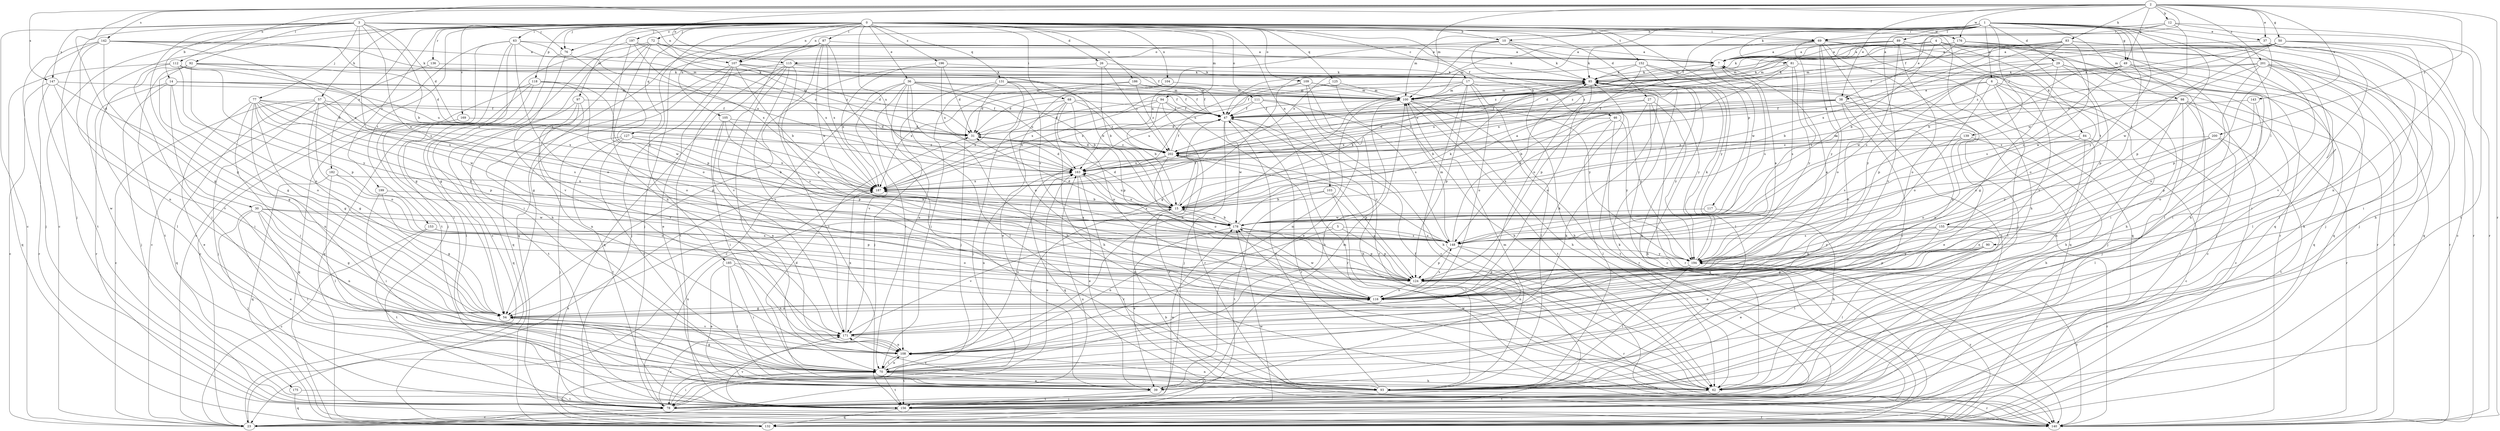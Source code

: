 strict digraph  {
0;
1;
2;
3;
4;
5;
6;
7;
10;
12;
14;
15;
17;
23;
26;
27;
29;
30;
31;
36;
37;
38;
39;
46;
47;
49;
50;
54;
57;
62;
63;
68;
69;
70;
72;
76;
77;
78;
81;
83;
84;
85;
87;
89;
90;
92;
93;
94;
97;
98;
100;
103;
104;
105;
107;
108;
109;
111;
112;
115;
116;
117;
118;
124;
125;
127;
131;
132;
136;
139;
140;
142;
143;
147;
148;
152;
153;
155;
156;
163;
169;
171;
175;
176;
178;
182;
185;
186;
187;
194;
196;
197;
199;
200;
201;
202;
0 -> 10  [label=b];
0 -> 17  [label=c];
0 -> 23  [label=c];
0 -> 26  [label=d];
0 -> 27  [label=d];
0 -> 36  [label=e];
0 -> 46  [label=f];
0 -> 57  [label=h];
0 -> 62  [label=h];
0 -> 63  [label=i];
0 -> 68  [label=i];
0 -> 69  [label=i];
0 -> 72  [label=j];
0 -> 76  [label=j];
0 -> 87  [label=l];
0 -> 94  [label=m];
0 -> 97  [label=m];
0 -> 103  [label=n];
0 -> 104  [label=n];
0 -> 105  [label=n];
0 -> 107  [label=n];
0 -> 109  [label=o];
0 -> 111  [label=o];
0 -> 117  [label=p];
0 -> 118  [label=p];
0 -> 125  [label=q];
0 -> 127  [label=q];
0 -> 131  [label=q];
0 -> 136  [label=r];
0 -> 152  [label=t];
0 -> 153  [label=t];
0 -> 163  [label=u];
0 -> 169  [label=v];
0 -> 175  [label=w];
0 -> 176  [label=w];
0 -> 182  [label=x];
0 -> 185  [label=x];
0 -> 186  [label=x];
0 -> 196  [label=z];
0 -> 197  [label=z];
0 -> 199  [label=z];
1 -> 6  [label=a];
1 -> 10  [label=b];
1 -> 29  [label=d];
1 -> 37  [label=e];
1 -> 49  [label=g];
1 -> 69  [label=i];
1 -> 76  [label=j];
1 -> 81  [label=k];
1 -> 89  [label=l];
1 -> 90  [label=l];
1 -> 98  [label=m];
1 -> 100  [label=m];
1 -> 107  [label=n];
1 -> 124  [label=p];
1 -> 132  [label=q];
1 -> 139  [label=r];
1 -> 155  [label=t];
1 -> 171  [label=v];
1 -> 187  [label=x];
1 -> 194  [label=y];
2 -> 12  [label=b];
2 -> 30  [label=d];
2 -> 37  [label=e];
2 -> 38  [label=e];
2 -> 47  [label=f];
2 -> 49  [label=g];
2 -> 50  [label=g];
2 -> 83  [label=k];
2 -> 92  [label=l];
2 -> 100  [label=m];
2 -> 112  [label=o];
2 -> 115  [label=o];
2 -> 140  [label=r];
2 -> 142  [label=s];
2 -> 143  [label=s];
2 -> 147  [label=s];
2 -> 176  [label=w];
2 -> 200  [label=z];
2 -> 201  [label=z];
3 -> 14  [label=b];
3 -> 15  [label=b];
3 -> 23  [label=c];
3 -> 31  [label=d];
3 -> 54  [label=g];
3 -> 69  [label=i];
3 -> 76  [label=j];
3 -> 77  [label=j];
3 -> 78  [label=j];
3 -> 107  [label=n];
3 -> 147  [label=s];
3 -> 148  [label=s];
3 -> 178  [label=w];
4 -> 7  [label=a];
4 -> 62  [label=h];
4 -> 84  [label=k];
4 -> 85  [label=k];
4 -> 100  [label=m];
4 -> 115  [label=o];
4 -> 116  [label=o];
4 -> 132  [label=q];
4 -> 155  [label=t];
4 -> 178  [label=w];
4 -> 202  [label=z];
5 -> 108  [label=n];
5 -> 124  [label=p];
5 -> 148  [label=s];
5 -> 171  [label=v];
6 -> 23  [label=c];
6 -> 38  [label=e];
6 -> 62  [label=h];
6 -> 78  [label=j];
6 -> 93  [label=l];
6 -> 116  [label=o];
6 -> 163  [label=u];
7 -> 85  [label=k];
7 -> 148  [label=s];
10 -> 7  [label=a];
10 -> 47  [label=f];
10 -> 85  [label=k];
10 -> 116  [label=o];
10 -> 163  [label=u];
10 -> 194  [label=y];
12 -> 38  [label=e];
12 -> 47  [label=f];
12 -> 69  [label=i];
12 -> 108  [label=n];
12 -> 156  [label=t];
12 -> 178  [label=w];
14 -> 47  [label=f];
14 -> 70  [label=i];
14 -> 78  [label=j];
14 -> 100  [label=m];
14 -> 116  [label=o];
14 -> 140  [label=r];
14 -> 163  [label=u];
15 -> 7  [label=a];
15 -> 31  [label=d];
15 -> 47  [label=f];
15 -> 70  [label=i];
15 -> 85  [label=k];
15 -> 163  [label=u];
15 -> 178  [label=w];
17 -> 23  [label=c];
17 -> 31  [label=d];
17 -> 62  [label=h];
17 -> 93  [label=l];
17 -> 100  [label=m];
17 -> 108  [label=n];
17 -> 116  [label=o];
17 -> 124  [label=p];
17 -> 194  [label=y];
23 -> 163  [label=u];
23 -> 178  [label=w];
23 -> 187  [label=x];
26 -> 15  [label=b];
26 -> 54  [label=g];
26 -> 85  [label=k];
26 -> 202  [label=z];
27 -> 15  [label=b];
27 -> 23  [label=c];
27 -> 47  [label=f];
27 -> 140  [label=r];
27 -> 156  [label=t];
27 -> 194  [label=y];
29 -> 54  [label=g];
29 -> 62  [label=h];
29 -> 78  [label=j];
29 -> 85  [label=k];
29 -> 124  [label=p];
29 -> 132  [label=q];
29 -> 194  [label=y];
30 -> 39  [label=e];
30 -> 54  [label=g];
30 -> 78  [label=j];
30 -> 93  [label=l];
30 -> 108  [label=n];
30 -> 124  [label=p];
30 -> 178  [label=w];
31 -> 202  [label=z];
36 -> 15  [label=b];
36 -> 23  [label=c];
36 -> 47  [label=f];
36 -> 62  [label=h];
36 -> 70  [label=i];
36 -> 93  [label=l];
36 -> 100  [label=m];
36 -> 108  [label=n];
36 -> 163  [label=u];
36 -> 171  [label=v];
37 -> 7  [label=a];
37 -> 85  [label=k];
37 -> 93  [label=l];
37 -> 124  [label=p];
37 -> 140  [label=r];
37 -> 171  [label=v];
38 -> 15  [label=b];
38 -> 39  [label=e];
38 -> 47  [label=f];
38 -> 70  [label=i];
38 -> 116  [label=o];
38 -> 187  [label=x];
38 -> 202  [label=z];
39 -> 85  [label=k];
39 -> 100  [label=m];
39 -> 156  [label=t];
46 -> 31  [label=d];
46 -> 93  [label=l];
46 -> 132  [label=q];
46 -> 148  [label=s];
46 -> 194  [label=y];
47 -> 31  [label=d];
47 -> 62  [label=h];
47 -> 78  [label=j];
47 -> 140  [label=r];
47 -> 178  [label=w];
49 -> 15  [label=b];
49 -> 62  [label=h];
49 -> 70  [label=i];
49 -> 85  [label=k];
49 -> 140  [label=r];
49 -> 148  [label=s];
49 -> 178  [label=w];
50 -> 7  [label=a];
50 -> 15  [label=b];
50 -> 23  [label=c];
50 -> 47  [label=f];
50 -> 70  [label=i];
50 -> 100  [label=m];
50 -> 140  [label=r];
50 -> 178  [label=w];
50 -> 202  [label=z];
54 -> 116  [label=o];
54 -> 171  [label=v];
57 -> 23  [label=c];
57 -> 47  [label=f];
57 -> 54  [label=g];
57 -> 78  [label=j];
57 -> 116  [label=o];
57 -> 132  [label=q];
57 -> 148  [label=s];
57 -> 187  [label=x];
62 -> 31  [label=d];
62 -> 47  [label=f];
62 -> 85  [label=k];
62 -> 156  [label=t];
62 -> 178  [label=w];
63 -> 7  [label=a];
63 -> 23  [label=c];
63 -> 54  [label=g];
63 -> 93  [label=l];
63 -> 116  [label=o];
63 -> 156  [label=t];
63 -> 163  [label=u];
63 -> 202  [label=z];
68 -> 47  [label=f];
68 -> 62  [label=h];
68 -> 78  [label=j];
68 -> 116  [label=o];
68 -> 124  [label=p];
68 -> 187  [label=x];
68 -> 202  [label=z];
69 -> 7  [label=a];
69 -> 78  [label=j];
69 -> 85  [label=k];
69 -> 108  [label=n];
69 -> 116  [label=o];
69 -> 132  [label=q];
69 -> 140  [label=r];
69 -> 148  [label=s];
69 -> 178  [label=w];
69 -> 194  [label=y];
70 -> 39  [label=e];
70 -> 54  [label=g];
70 -> 62  [label=h];
70 -> 93  [label=l];
70 -> 108  [label=n];
70 -> 156  [label=t];
70 -> 163  [label=u];
72 -> 7  [label=a];
72 -> 23  [label=c];
72 -> 47  [label=f];
72 -> 62  [label=h];
72 -> 70  [label=i];
72 -> 85  [label=k];
72 -> 108  [label=n];
72 -> 187  [label=x];
76 -> 54  [label=g];
76 -> 124  [label=p];
76 -> 171  [label=v];
77 -> 31  [label=d];
77 -> 39  [label=e];
77 -> 47  [label=f];
77 -> 54  [label=g];
77 -> 70  [label=i];
77 -> 108  [label=n];
77 -> 124  [label=p];
77 -> 178  [label=w];
77 -> 187  [label=x];
77 -> 194  [label=y];
78 -> 23  [label=c];
78 -> 70  [label=i];
78 -> 85  [label=k];
78 -> 140  [label=r];
78 -> 163  [label=u];
78 -> 171  [label=v];
78 -> 187  [label=x];
81 -> 85  [label=k];
81 -> 140  [label=r];
81 -> 148  [label=s];
81 -> 163  [label=u];
81 -> 187  [label=x];
81 -> 194  [label=y];
83 -> 7  [label=a];
83 -> 15  [label=b];
83 -> 62  [label=h];
83 -> 70  [label=i];
83 -> 78  [label=j];
83 -> 100  [label=m];
83 -> 148  [label=s];
83 -> 163  [label=u];
83 -> 187  [label=x];
84 -> 23  [label=c];
84 -> 108  [label=n];
84 -> 116  [label=o];
84 -> 202  [label=z];
85 -> 100  [label=m];
85 -> 116  [label=o];
85 -> 187  [label=x];
87 -> 7  [label=a];
87 -> 78  [label=j];
87 -> 93  [label=l];
87 -> 132  [label=q];
87 -> 156  [label=t];
87 -> 171  [label=v];
87 -> 178  [label=w];
87 -> 187  [label=x];
89 -> 7  [label=a];
89 -> 100  [label=m];
89 -> 116  [label=o];
89 -> 132  [label=q];
89 -> 148  [label=s];
89 -> 171  [label=v];
89 -> 202  [label=z];
90 -> 39  [label=e];
90 -> 93  [label=l];
90 -> 108  [label=n];
90 -> 124  [label=p];
90 -> 194  [label=y];
92 -> 31  [label=d];
92 -> 54  [label=g];
92 -> 85  [label=k];
92 -> 93  [label=l];
92 -> 116  [label=o];
92 -> 156  [label=t];
92 -> 187  [label=x];
93 -> 47  [label=f];
93 -> 78  [label=j];
93 -> 100  [label=m];
93 -> 108  [label=n];
93 -> 140  [label=r];
93 -> 171  [label=v];
93 -> 202  [label=z];
94 -> 15  [label=b];
94 -> 31  [label=d];
94 -> 47  [label=f];
94 -> 62  [label=h];
94 -> 140  [label=r];
94 -> 187  [label=x];
97 -> 47  [label=f];
97 -> 108  [label=n];
97 -> 132  [label=q];
97 -> 156  [label=t];
97 -> 171  [label=v];
98 -> 23  [label=c];
98 -> 47  [label=f];
98 -> 62  [label=h];
98 -> 78  [label=j];
98 -> 140  [label=r];
98 -> 156  [label=t];
98 -> 163  [label=u];
100 -> 47  [label=f];
100 -> 62  [label=h];
100 -> 70  [label=i];
100 -> 85  [label=k];
100 -> 140  [label=r];
100 -> 156  [label=t];
100 -> 194  [label=y];
103 -> 15  [label=b];
103 -> 93  [label=l];
103 -> 124  [label=p];
103 -> 156  [label=t];
104 -> 39  [label=e];
104 -> 100  [label=m];
105 -> 31  [label=d];
105 -> 70  [label=i];
105 -> 108  [label=n];
105 -> 124  [label=p];
105 -> 148  [label=s];
107 -> 15  [label=b];
107 -> 31  [label=d];
107 -> 39  [label=e];
107 -> 78  [label=j];
107 -> 85  [label=k];
107 -> 132  [label=q];
107 -> 202  [label=z];
108 -> 70  [label=i];
108 -> 100  [label=m];
108 -> 156  [label=t];
108 -> 163  [label=u];
109 -> 39  [label=e];
109 -> 47  [label=f];
109 -> 54  [label=g];
109 -> 100  [label=m];
109 -> 140  [label=r];
109 -> 194  [label=y];
111 -> 47  [label=f];
111 -> 62  [label=h];
111 -> 140  [label=r];
111 -> 148  [label=s];
111 -> 163  [label=u];
112 -> 70  [label=i];
112 -> 85  [label=k];
112 -> 124  [label=p];
112 -> 132  [label=q];
112 -> 163  [label=u];
112 -> 194  [label=y];
115 -> 15  [label=b];
115 -> 54  [label=g];
115 -> 70  [label=i];
115 -> 85  [label=k];
115 -> 124  [label=p];
115 -> 132  [label=q];
115 -> 156  [label=t];
115 -> 171  [label=v];
116 -> 54  [label=g];
116 -> 148  [label=s];
116 -> 178  [label=w];
117 -> 62  [label=h];
117 -> 178  [label=w];
118 -> 23  [label=c];
118 -> 93  [label=l];
118 -> 100  [label=m];
118 -> 116  [label=o];
118 -> 132  [label=q];
118 -> 178  [label=w];
124 -> 7  [label=a];
124 -> 116  [label=o];
124 -> 140  [label=r];
125 -> 62  [label=h];
125 -> 100  [label=m];
125 -> 187  [label=x];
127 -> 15  [label=b];
127 -> 70  [label=i];
127 -> 78  [label=j];
127 -> 156  [label=t];
127 -> 187  [label=x];
127 -> 202  [label=z];
131 -> 31  [label=d];
131 -> 47  [label=f];
131 -> 70  [label=i];
131 -> 78  [label=j];
131 -> 100  [label=m];
131 -> 116  [label=o];
131 -> 148  [label=s];
132 -> 70  [label=i];
132 -> 85  [label=k];
132 -> 194  [label=y];
136 -> 23  [label=c];
136 -> 85  [label=k];
139 -> 62  [label=h];
139 -> 116  [label=o];
139 -> 148  [label=s];
139 -> 202  [label=z];
140 -> 15  [label=b];
140 -> 194  [label=y];
142 -> 7  [label=a];
142 -> 54  [label=g];
142 -> 78  [label=j];
142 -> 85  [label=k];
142 -> 100  [label=m];
142 -> 108  [label=n];
142 -> 156  [label=t];
142 -> 187  [label=x];
143 -> 47  [label=f];
143 -> 116  [label=o];
143 -> 124  [label=p];
147 -> 23  [label=c];
147 -> 54  [label=g];
147 -> 100  [label=m];
147 -> 140  [label=r];
147 -> 171  [label=v];
148 -> 85  [label=k];
148 -> 100  [label=m];
148 -> 108  [label=n];
148 -> 124  [label=p];
148 -> 187  [label=x];
148 -> 194  [label=y];
148 -> 202  [label=z];
152 -> 85  [label=k];
152 -> 93  [label=l];
152 -> 124  [label=p];
152 -> 132  [label=q];
152 -> 156  [label=t];
152 -> 163  [label=u];
153 -> 23  [label=c];
153 -> 116  [label=o];
153 -> 148  [label=s];
153 -> 156  [label=t];
155 -> 54  [label=g];
155 -> 93  [label=l];
155 -> 124  [label=p];
155 -> 140  [label=r];
155 -> 148  [label=s];
155 -> 194  [label=y];
156 -> 132  [label=q];
156 -> 140  [label=r];
156 -> 171  [label=v];
156 -> 178  [label=w];
163 -> 31  [label=d];
163 -> 39  [label=e];
163 -> 140  [label=r];
163 -> 148  [label=s];
163 -> 187  [label=x];
169 -> 31  [label=d];
169 -> 132  [label=q];
171 -> 85  [label=k];
171 -> 108  [label=n];
171 -> 187  [label=x];
175 -> 132  [label=q];
175 -> 156  [label=t];
176 -> 7  [label=a];
176 -> 78  [label=j];
176 -> 93  [label=l];
176 -> 100  [label=m];
176 -> 124  [label=p];
176 -> 202  [label=z];
178 -> 15  [label=b];
178 -> 31  [label=d];
178 -> 39  [label=e];
178 -> 85  [label=k];
178 -> 124  [label=p];
178 -> 148  [label=s];
178 -> 163  [label=u];
182 -> 93  [label=l];
182 -> 116  [label=o];
182 -> 132  [label=q];
182 -> 187  [label=x];
185 -> 39  [label=e];
185 -> 70  [label=i];
185 -> 93  [label=l];
185 -> 108  [label=n];
185 -> 124  [label=p];
186 -> 47  [label=f];
186 -> 78  [label=j];
186 -> 100  [label=m];
186 -> 187  [label=x];
186 -> 202  [label=z];
187 -> 15  [label=b];
194 -> 7  [label=a];
194 -> 85  [label=k];
194 -> 93  [label=l];
194 -> 124  [label=p];
196 -> 31  [label=d];
196 -> 85  [label=k];
196 -> 163  [label=u];
196 -> 187  [label=x];
197 -> 7  [label=a];
197 -> 78  [label=j];
197 -> 116  [label=o];
197 -> 187  [label=x];
197 -> 202  [label=z];
199 -> 15  [label=b];
199 -> 54  [label=g];
199 -> 70  [label=i];
200 -> 93  [label=l];
200 -> 148  [label=s];
200 -> 156  [label=t];
200 -> 194  [label=y];
200 -> 202  [label=z];
201 -> 31  [label=d];
201 -> 70  [label=i];
201 -> 85  [label=k];
201 -> 93  [label=l];
201 -> 116  [label=o];
201 -> 140  [label=r];
201 -> 156  [label=t];
201 -> 178  [label=w];
202 -> 31  [label=d];
202 -> 47  [label=f];
202 -> 116  [label=o];
202 -> 124  [label=p];
202 -> 132  [label=q];
202 -> 163  [label=u];
}
